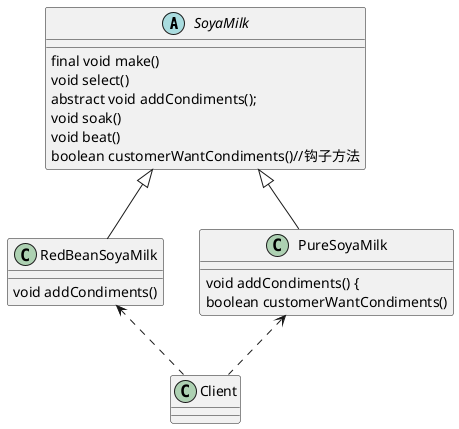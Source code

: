 @startuml

abstract class SoyaMilk {
final void make()
void select()
abstract void addCondiments();
void soak()
void beat()
boolean customerWantCondiments()//钩子方法
}

class RedBeanSoyaMilk extends SoyaMilk {
	void addCondiments()
}

class PureSoyaMilk extends SoyaMilk {
    void addCondiments() {
    boolean customerWantCondiments()
}

class Client {
}


RedBeanSoyaMilk <.. Client
PureSoyaMilk <.. Client

@enduml